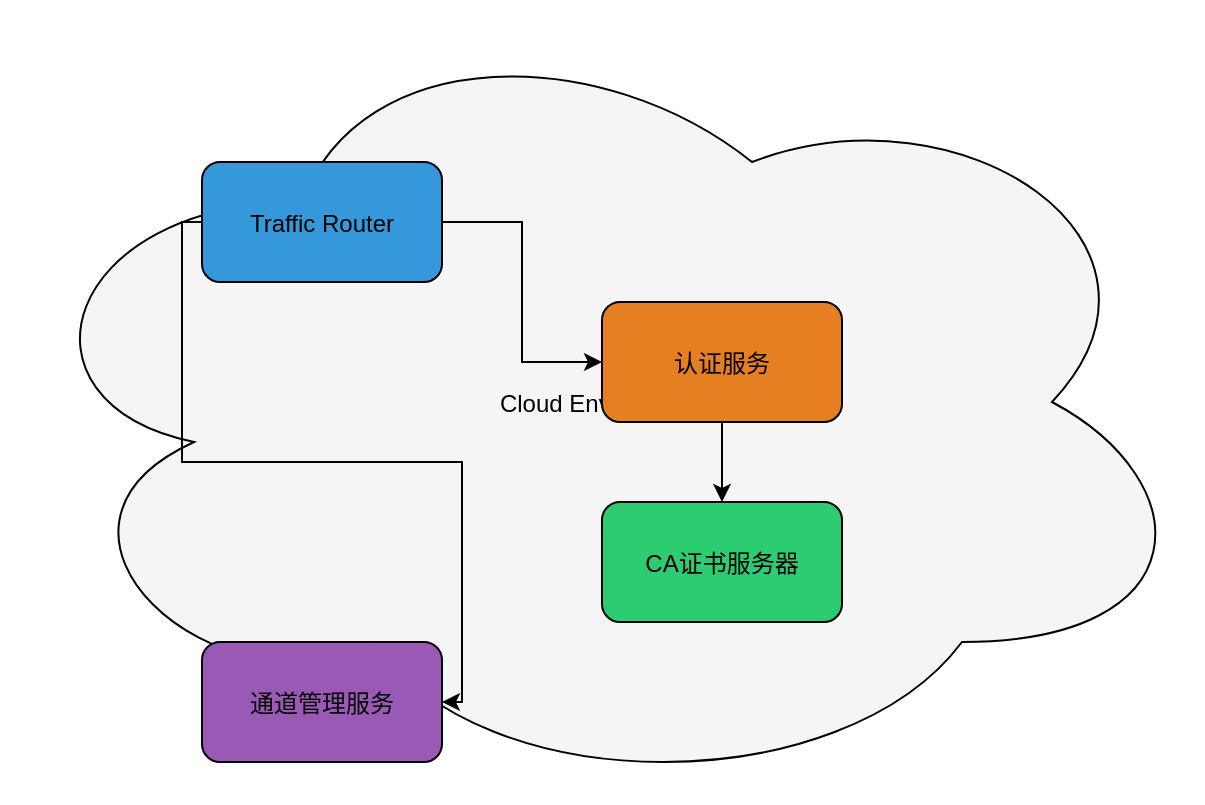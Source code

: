 <mxfile version="28.1.2">
  <diagram name="Page-1" id="5f0bae14-7c28-e335-631c-24af17079c00">
    <mxGraphModel dx="1042" dy="658" grid="1" gridSize="10" guides="1" tooltips="1" connect="1" arrows="1" fold="1" page="1" pageScale="1" pageWidth="1100" pageHeight="850" background="none" math="0" shadow="0">
      <root>
        <mxCell id="0" />
        <mxCell id="1" parent="0" />
        <mxCell id="-UjImX7-f-zHvOQc9SkZ-9" value="Cloud Environment" style="shape=cloud;fillColor=#f5f5f5;strokeColor=#000000;" vertex="1" parent="1">
          <mxGeometry x="50" y="50" width="600" height="400" as="geometry" />
        </mxCell>
        <mxCell id="-UjImX7-f-zHvOQc9SkZ-10" value="Traffic Router" style="rounded=1;fillColor=#3498db;strokeColor=#000000;" vertex="1" parent="-UjImX7-f-zHvOQc9SkZ-9">
          <mxGeometry x="100" y="80" width="120" height="60" as="geometry" />
        </mxCell>
        <mxCell id="-UjImX7-f-zHvOQc9SkZ-11" value="认证服务" style="rounded=1;fillColor=#e67e22;strokeColor=#000000;" vertex="1" parent="-UjImX7-f-zHvOQc9SkZ-9">
          <mxGeometry x="300" y="150" width="120" height="60" as="geometry" />
        </mxCell>
        <mxCell id="-UjImX7-f-zHvOQc9SkZ-12" value="CA证书服务器" style="rounded=1;fillColor=#2ecc71;strokeColor=#000000;" vertex="1" parent="-UjImX7-f-zHvOQc9SkZ-9">
          <mxGeometry x="300" y="250" width="120" height="60" as="geometry" />
        </mxCell>
        <mxCell id="-UjImX7-f-zHvOQc9SkZ-13" value="通道管理服务" style="rounded=1;fillColor=#9b59b6;strokeColor=#000000;" vertex="1" parent="-UjImX7-f-zHvOQc9SkZ-9">
          <mxGeometry x="100" y="320" width="120" height="60" as="geometry" />
        </mxCell>
        <mxCell id="-UjImX7-f-zHvOQc9SkZ-14" style="edgeStyle=orthogonalEdgeStyle;rounded=0;exitX=1;exitY=0.5;entryX=0;entryY=0.5;" edge="1" parent="-UjImX7-f-zHvOQc9SkZ-9" source="-UjImX7-f-zHvOQc9SkZ-10" target="-UjImX7-f-zHvOQc9SkZ-11">
          <mxGeometry relative="1" as="geometry" />
        </mxCell>
        <mxCell id="-UjImX7-f-zHvOQc9SkZ-15" style="edgeStyle=orthogonalEdgeStyle;rounded=0;exitX=0.5;exitY=1;entryX=0.5;entryY=0;" edge="1" parent="-UjImX7-f-zHvOQc9SkZ-9" source="-UjImX7-f-zHvOQc9SkZ-11" target="-UjImX7-f-zHvOQc9SkZ-12">
          <mxGeometry relative="1" as="geometry" />
        </mxCell>
        <mxCell id="-UjImX7-f-zHvOQc9SkZ-16" style="edgeStyle=orthogonalEdgeStyle;rounded=0;exitX=0;exitY=0.5;entryX=1;entryY=0.5;" edge="1" parent="-UjImX7-f-zHvOQc9SkZ-9" source="-UjImX7-f-zHvOQc9SkZ-10" target="-UjImX7-f-zHvOQc9SkZ-13">
          <mxGeometry relative="1" as="geometry" />
        </mxCell>
      </root>
    </mxGraphModel>
  </diagram>
</mxfile>

